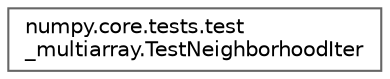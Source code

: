 digraph "Graphical Class Hierarchy"
{
 // LATEX_PDF_SIZE
  bgcolor="transparent";
  edge [fontname=Helvetica,fontsize=10,labelfontname=Helvetica,labelfontsize=10];
  node [fontname=Helvetica,fontsize=10,shape=box,height=0.2,width=0.4];
  rankdir="LR";
  Node0 [id="Node000000",label="numpy.core.tests.test\l_multiarray.TestNeighborhoodIter",height=0.2,width=0.4,color="grey40", fillcolor="white", style="filled",URL="$da/d37/classnumpy_1_1core_1_1tests_1_1test__multiarray_1_1TestNeighborhoodIter.html",tooltip=" "];
}
